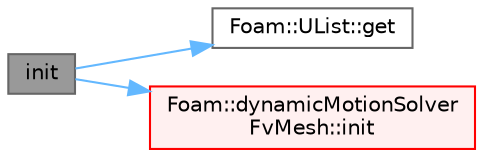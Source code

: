 digraph "init"
{
 // LATEX_PDF_SIZE
  bgcolor="transparent";
  edge [fontname=Helvetica,fontsize=10,labelfontname=Helvetica,labelfontsize=10];
  node [fontname=Helvetica,fontsize=10,shape=box,height=0.2,width=0.4];
  rankdir="LR";
  Node1 [id="Node000001",label="init",height=0.2,width=0.4,color="gray40", fillcolor="grey60", style="filled", fontcolor="black",tooltip=" "];
  Node1 -> Node2 [id="edge1_Node000001_Node000002",color="steelblue1",style="solid",tooltip=" "];
  Node2 [id="Node000002",label="Foam::UList::get",height=0.2,width=0.4,color="grey40", fillcolor="white", style="filled",URL="$classFoam_1_1UList.html#a4f5dee16f964876ab3697477043ed179",tooltip=" "];
  Node1 -> Node3 [id="edge2_Node000001_Node000003",color="steelblue1",style="solid",tooltip=" "];
  Node3 [id="Node000003",label="Foam::dynamicMotionSolver\lFvMesh::init",height=0.2,width=0.4,color="red", fillcolor="#FFF0F0", style="filled",URL="$classFoam_1_1dynamicMotionSolverFvMesh.html#a460e489a34859d4868bfb74195ae243c",tooltip=" "];
}
